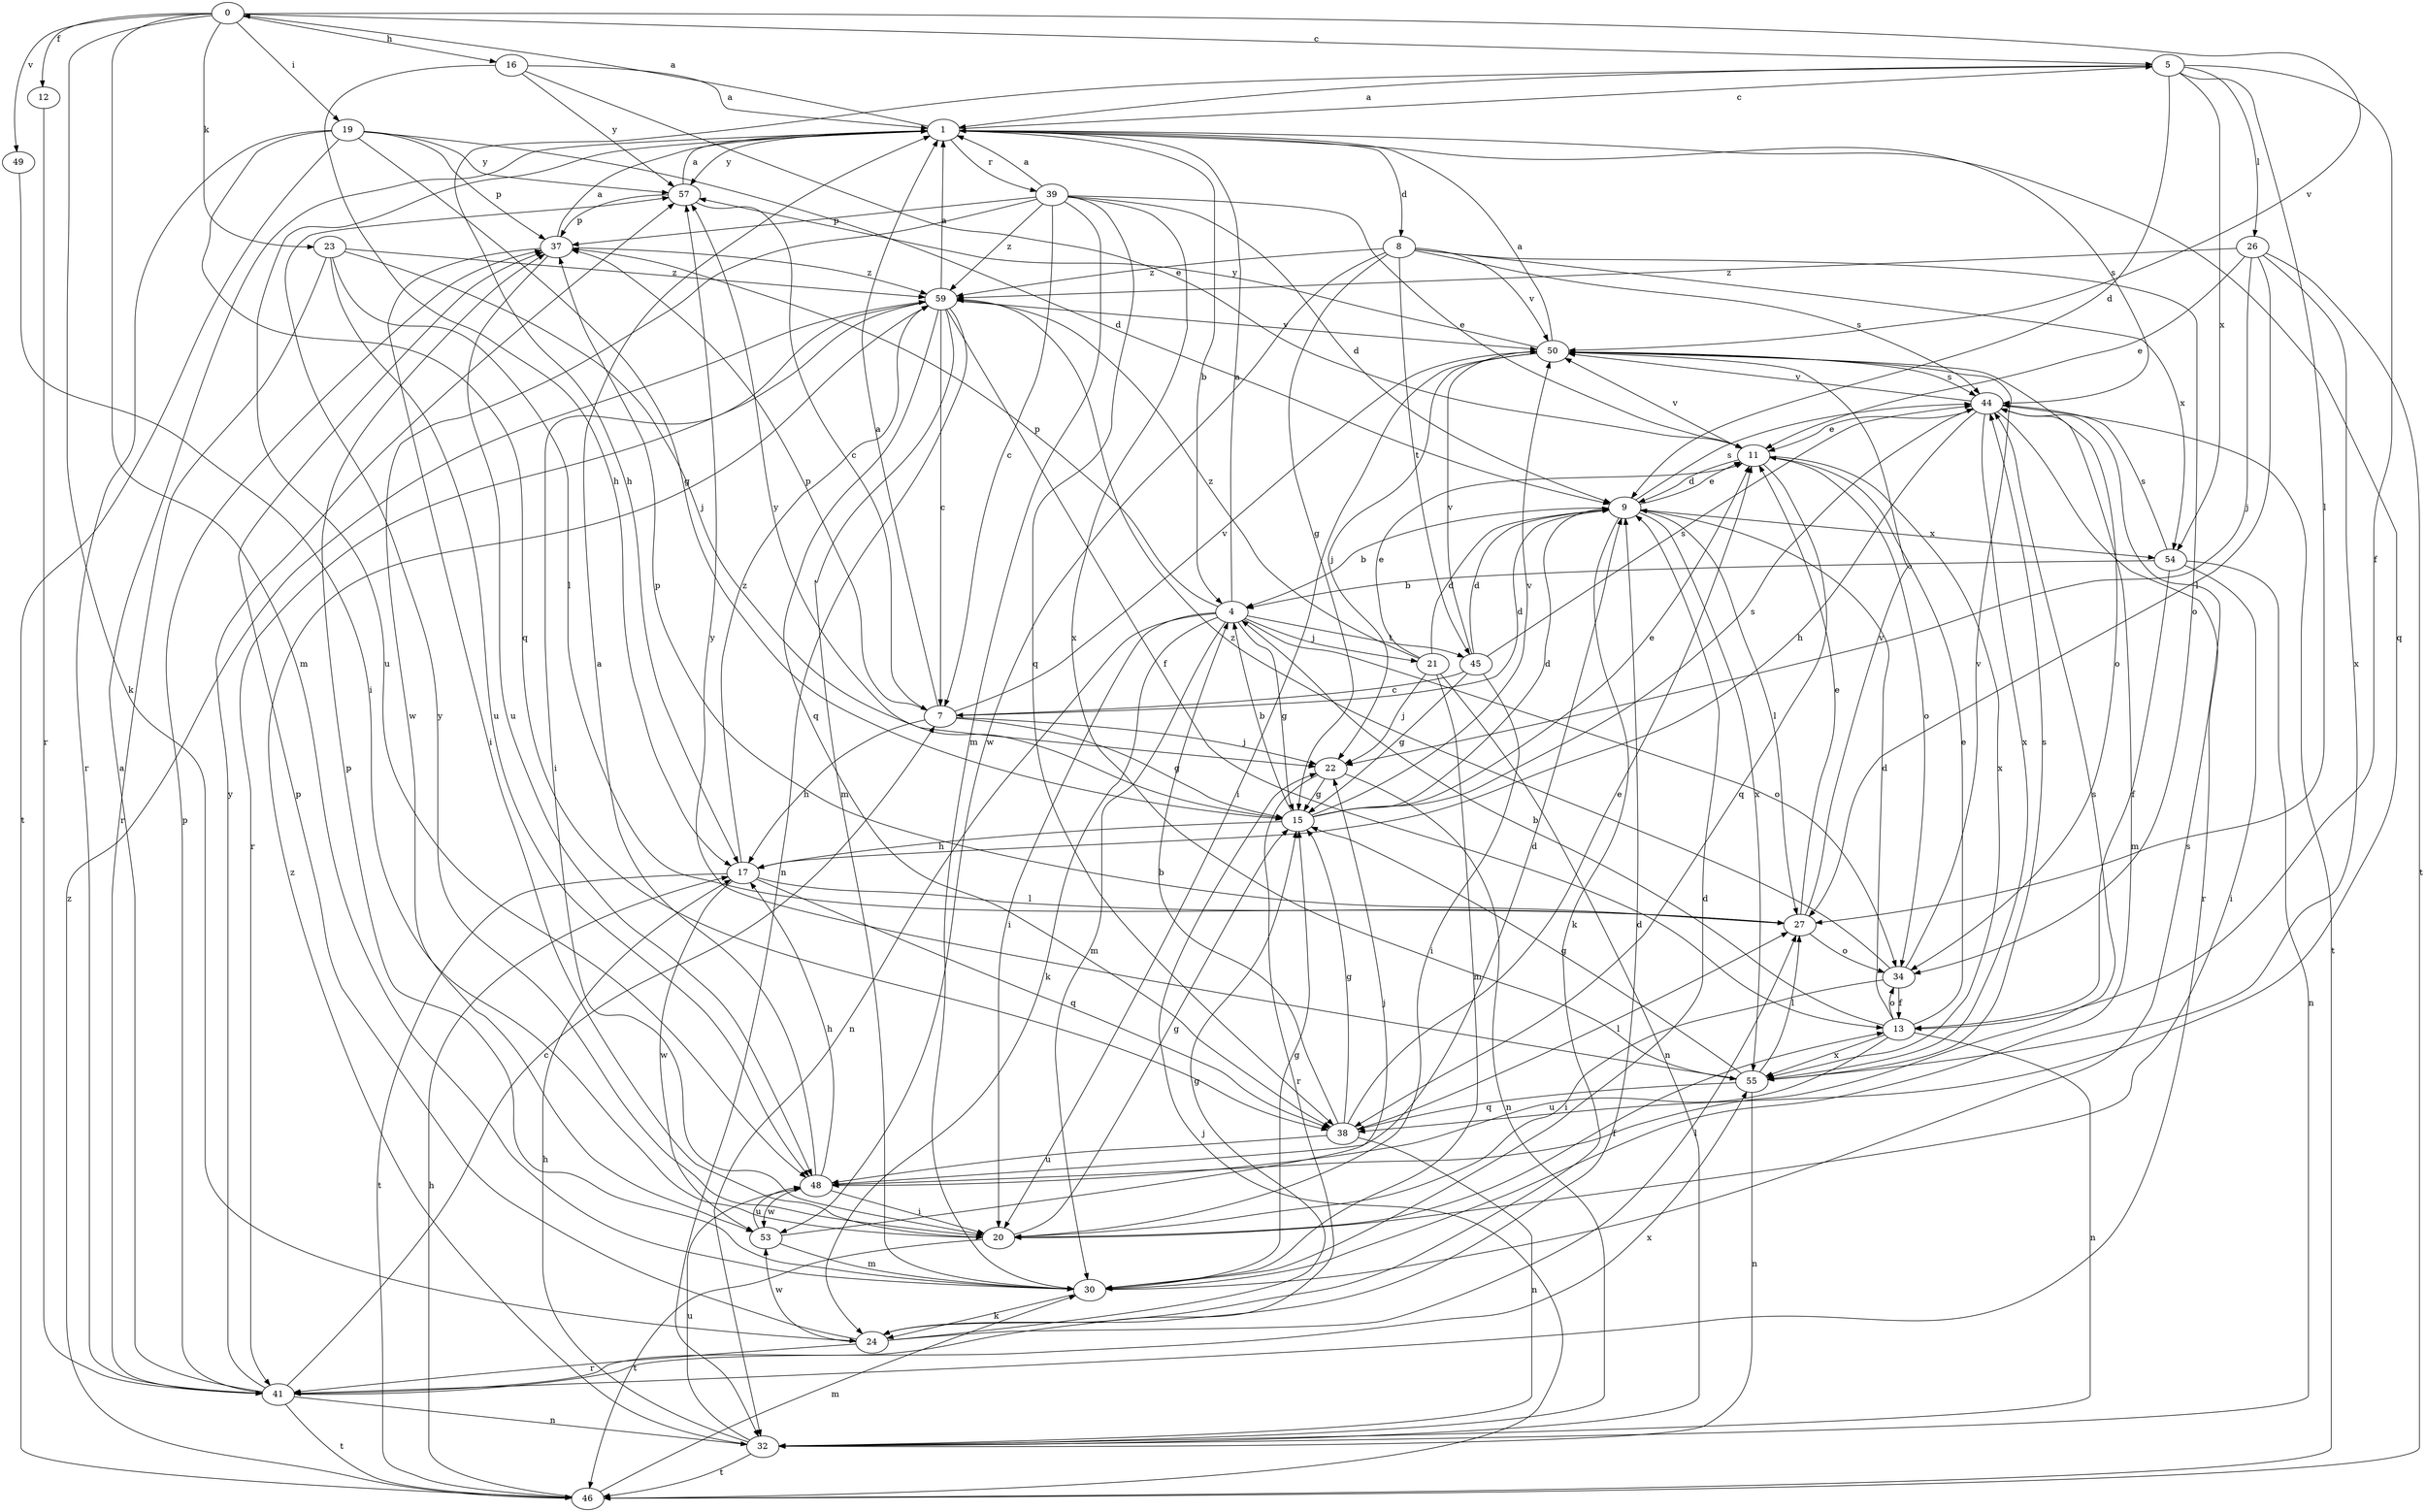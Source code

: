 strict digraph  {
0;
1;
4;
5;
7;
8;
9;
11;
12;
13;
15;
16;
17;
19;
20;
21;
22;
23;
24;
26;
27;
30;
32;
34;
37;
38;
39;
41;
44;
45;
46;
48;
49;
50;
53;
54;
55;
57;
59;
0 -> 5  [label=c];
0 -> 12  [label=f];
0 -> 16  [label=h];
0 -> 19  [label=i];
0 -> 23  [label=k];
0 -> 24  [label=k];
0 -> 30  [label=m];
0 -> 49  [label=v];
0 -> 50  [label=v];
1 -> 0  [label=a];
1 -> 4  [label=b];
1 -> 5  [label=c];
1 -> 8  [label=d];
1 -> 38  [label=q];
1 -> 39  [label=r];
1 -> 44  [label=s];
1 -> 48  [label=u];
1 -> 57  [label=y];
4 -> 1  [label=a];
4 -> 15  [label=g];
4 -> 20  [label=i];
4 -> 21  [label=j];
4 -> 24  [label=k];
4 -> 30  [label=m];
4 -> 32  [label=n];
4 -> 34  [label=o];
4 -> 37  [label=p];
4 -> 45  [label=t];
5 -> 1  [label=a];
5 -> 9  [label=d];
5 -> 13  [label=f];
5 -> 17  [label=h];
5 -> 26  [label=l];
5 -> 27  [label=l];
5 -> 54  [label=x];
7 -> 1  [label=a];
7 -> 9  [label=d];
7 -> 15  [label=g];
7 -> 17  [label=h];
7 -> 22  [label=j];
7 -> 37  [label=p];
7 -> 50  [label=v];
8 -> 15  [label=g];
8 -> 34  [label=o];
8 -> 44  [label=s];
8 -> 45  [label=t];
8 -> 50  [label=v];
8 -> 53  [label=w];
8 -> 54  [label=x];
8 -> 59  [label=z];
9 -> 4  [label=b];
9 -> 11  [label=e];
9 -> 24  [label=k];
9 -> 27  [label=l];
9 -> 44  [label=s];
9 -> 54  [label=x];
9 -> 55  [label=x];
11 -> 9  [label=d];
11 -> 34  [label=o];
11 -> 38  [label=q];
11 -> 50  [label=v];
11 -> 55  [label=x];
12 -> 41  [label=r];
13 -> 4  [label=b];
13 -> 9  [label=d];
13 -> 11  [label=e];
13 -> 32  [label=n];
13 -> 34  [label=o];
13 -> 48  [label=u];
13 -> 55  [label=x];
15 -> 4  [label=b];
15 -> 9  [label=d];
15 -> 11  [label=e];
15 -> 17  [label=h];
15 -> 44  [label=s];
15 -> 50  [label=v];
15 -> 57  [label=y];
16 -> 1  [label=a];
16 -> 11  [label=e];
16 -> 17  [label=h];
16 -> 57  [label=y];
17 -> 27  [label=l];
17 -> 38  [label=q];
17 -> 46  [label=t];
17 -> 53  [label=w];
17 -> 59  [label=z];
19 -> 9  [label=d];
19 -> 15  [label=g];
19 -> 37  [label=p];
19 -> 38  [label=q];
19 -> 41  [label=r];
19 -> 46  [label=t];
19 -> 57  [label=y];
20 -> 13  [label=f];
20 -> 15  [label=g];
20 -> 46  [label=t];
20 -> 57  [label=y];
21 -> 9  [label=d];
21 -> 11  [label=e];
21 -> 22  [label=j];
21 -> 30  [label=m];
21 -> 32  [label=n];
21 -> 59  [label=z];
22 -> 15  [label=g];
22 -> 32  [label=n];
22 -> 41  [label=r];
23 -> 22  [label=j];
23 -> 27  [label=l];
23 -> 41  [label=r];
23 -> 48  [label=u];
23 -> 59  [label=z];
24 -> 9  [label=d];
24 -> 15  [label=g];
24 -> 27  [label=l];
24 -> 37  [label=p];
24 -> 41  [label=r];
24 -> 53  [label=w];
26 -> 11  [label=e];
26 -> 22  [label=j];
26 -> 27  [label=l];
26 -> 46  [label=t];
26 -> 55  [label=x];
26 -> 59  [label=z];
27 -> 11  [label=e];
27 -> 34  [label=o];
27 -> 37  [label=p];
27 -> 50  [label=v];
30 -> 9  [label=d];
30 -> 15  [label=g];
30 -> 24  [label=k];
30 -> 37  [label=p];
30 -> 44  [label=s];
32 -> 17  [label=h];
32 -> 46  [label=t];
32 -> 48  [label=u];
32 -> 59  [label=z];
34 -> 13  [label=f];
34 -> 20  [label=i];
34 -> 50  [label=v];
34 -> 59  [label=z];
37 -> 1  [label=a];
37 -> 20  [label=i];
37 -> 48  [label=u];
37 -> 59  [label=z];
38 -> 4  [label=b];
38 -> 11  [label=e];
38 -> 15  [label=g];
38 -> 27  [label=l];
38 -> 32  [label=n];
38 -> 48  [label=u];
39 -> 1  [label=a];
39 -> 7  [label=c];
39 -> 9  [label=d];
39 -> 11  [label=e];
39 -> 30  [label=m];
39 -> 37  [label=p];
39 -> 38  [label=q];
39 -> 53  [label=w];
39 -> 55  [label=x];
39 -> 59  [label=z];
41 -> 1  [label=a];
41 -> 7  [label=c];
41 -> 32  [label=n];
41 -> 37  [label=p];
41 -> 46  [label=t];
41 -> 55  [label=x];
41 -> 57  [label=y];
44 -> 11  [label=e];
44 -> 17  [label=h];
44 -> 30  [label=m];
44 -> 41  [label=r];
44 -> 46  [label=t];
44 -> 50  [label=v];
44 -> 55  [label=x];
45 -> 7  [label=c];
45 -> 9  [label=d];
45 -> 15  [label=g];
45 -> 20  [label=i];
45 -> 44  [label=s];
45 -> 50  [label=v];
46 -> 17  [label=h];
46 -> 22  [label=j];
46 -> 30  [label=m];
46 -> 59  [label=z];
48 -> 1  [label=a];
48 -> 9  [label=d];
48 -> 17  [label=h];
48 -> 20  [label=i];
48 -> 44  [label=s];
48 -> 53  [label=w];
49 -> 20  [label=i];
50 -> 1  [label=a];
50 -> 20  [label=i];
50 -> 22  [label=j];
50 -> 34  [label=o];
50 -> 44  [label=s];
50 -> 57  [label=y];
53 -> 22  [label=j];
53 -> 30  [label=m];
53 -> 48  [label=u];
54 -> 4  [label=b];
54 -> 13  [label=f];
54 -> 20  [label=i];
54 -> 32  [label=n];
54 -> 44  [label=s];
55 -> 15  [label=g];
55 -> 27  [label=l];
55 -> 32  [label=n];
55 -> 38  [label=q];
55 -> 44  [label=s];
55 -> 57  [label=y];
57 -> 1  [label=a];
57 -> 7  [label=c];
57 -> 37  [label=p];
59 -> 1  [label=a];
59 -> 7  [label=c];
59 -> 13  [label=f];
59 -> 20  [label=i];
59 -> 30  [label=m];
59 -> 32  [label=n];
59 -> 38  [label=q];
59 -> 41  [label=r];
59 -> 50  [label=v];
}

